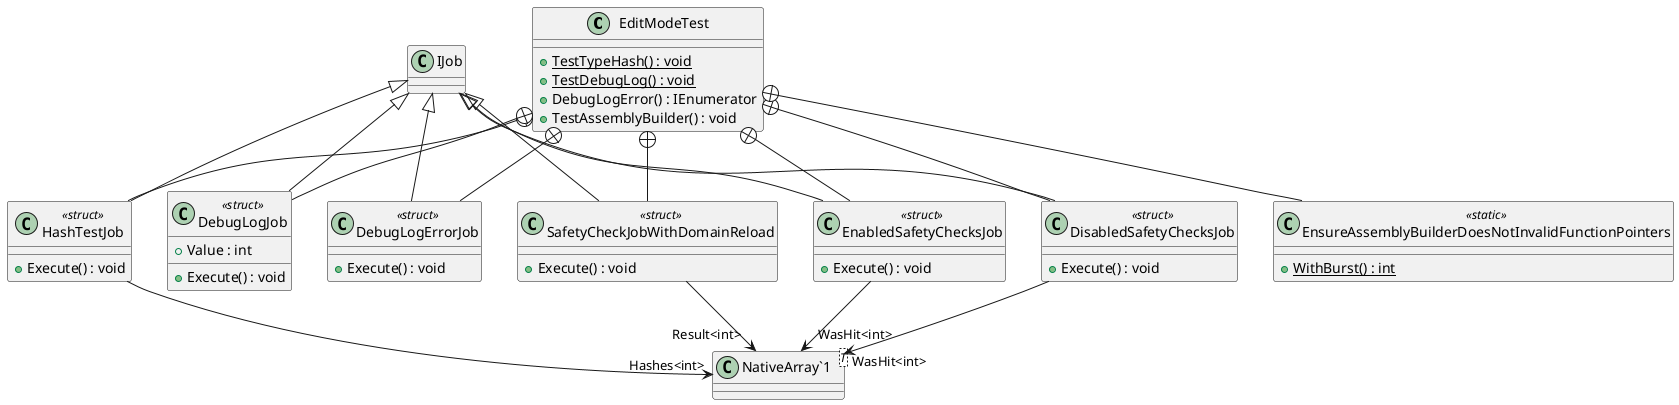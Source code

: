 @startuml
class EditModeTest {
    + {static} TestTypeHash() : void
    + {static} TestDebugLog() : void
    + DebugLogError() : IEnumerator
    + TestAssemblyBuilder() : void
}
class HashTestJob <<struct>> {
    + Execute() : void
}
class DebugLogJob <<struct>> {
    + Value : int
    + Execute() : void
}
class DebugLogErrorJob <<struct>> {
    + Execute() : void
}
class SafetyCheckJobWithDomainReload <<struct>> {
    + Execute() : void
}
class EnabledSafetyChecksJob <<struct>> {
    + Execute() : void
}
class DisabledSafetyChecksJob <<struct>> {
    + Execute() : void
}
class EnsureAssemblyBuilderDoesNotInvalidFunctionPointers <<static>> {
    + {static} WithBurst() : int
}
class "NativeArray`1"<T> {
}
EditModeTest +-- HashTestJob
IJob <|-- HashTestJob
HashTestJob --> "Hashes<int>" "NativeArray`1"
EditModeTest +-- DebugLogJob
IJob <|-- DebugLogJob
EditModeTest +-- DebugLogErrorJob
IJob <|-- DebugLogErrorJob
EditModeTest +-- SafetyCheckJobWithDomainReload
IJob <|-- SafetyCheckJobWithDomainReload
SafetyCheckJobWithDomainReload --> "Result<int>" "NativeArray`1"
EditModeTest +-- EnabledSafetyChecksJob
IJob <|-- EnabledSafetyChecksJob
EnabledSafetyChecksJob --> "WasHit<int>" "NativeArray`1"
EditModeTest +-- DisabledSafetyChecksJob
IJob <|-- DisabledSafetyChecksJob
DisabledSafetyChecksJob --> "WasHit<int>" "NativeArray`1"
EditModeTest +-- EnsureAssemblyBuilderDoesNotInvalidFunctionPointers
@enduml
